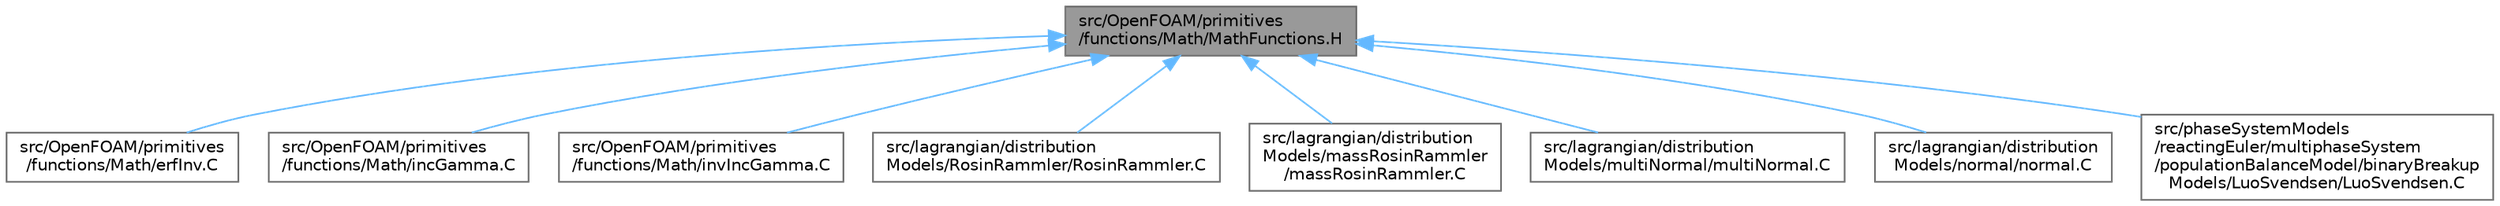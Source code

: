 digraph "src/OpenFOAM/primitives/functions/Math/MathFunctions.H"
{
 // LATEX_PDF_SIZE
  bgcolor="transparent";
  edge [fontname=Helvetica,fontsize=10,labelfontname=Helvetica,labelfontsize=10];
  node [fontname=Helvetica,fontsize=10,shape=box,height=0.2,width=0.4];
  Node1 [id="Node000001",label="src/OpenFOAM/primitives\l/functions/Math/MathFunctions.H",height=0.2,width=0.4,color="gray40", fillcolor="grey60", style="filled", fontcolor="black",tooltip=" "];
  Node1 -> Node2 [id="edge1_Node000001_Node000002",dir="back",color="steelblue1",style="solid",tooltip=" "];
  Node2 [id="Node000002",label="src/OpenFOAM/primitives\l/functions/Math/erfInv.C",height=0.2,width=0.4,color="grey40", fillcolor="white", style="filled",URL="$erfInv_8C.html",tooltip=" "];
  Node1 -> Node3 [id="edge2_Node000001_Node000003",dir="back",color="steelblue1",style="solid",tooltip=" "];
  Node3 [id="Node000003",label="src/OpenFOAM/primitives\l/functions/Math/incGamma.C",height=0.2,width=0.4,color="grey40", fillcolor="white", style="filled",URL="$incGamma_8C.html",tooltip="Implementation of the incomplete gamma functions."];
  Node1 -> Node4 [id="edge3_Node000001_Node000004",dir="back",color="steelblue1",style="solid",tooltip=" "];
  Node4 [id="Node000004",label="src/OpenFOAM/primitives\l/functions/Math/invIncGamma.C",height=0.2,width=0.4,color="grey40", fillcolor="white", style="filled",URL="$invIncGamma_8C.html",tooltip="Implementation of the inverse incomplete gamma function."];
  Node1 -> Node5 [id="edge4_Node000001_Node000005",dir="back",color="steelblue1",style="solid",tooltip=" "];
  Node5 [id="Node000005",label="src/lagrangian/distribution\lModels/RosinRammler/RosinRammler.C",height=0.2,width=0.4,color="grey40", fillcolor="white", style="filled",URL="$RosinRammler_8C.html",tooltip=" "];
  Node1 -> Node6 [id="edge5_Node000001_Node000006",dir="back",color="steelblue1",style="solid",tooltip=" "];
  Node6 [id="Node000006",label="src/lagrangian/distribution\lModels/massRosinRammler\l/massRosinRammler.C",height=0.2,width=0.4,color="grey40", fillcolor="white", style="filled",URL="$massRosinRammler_8C.html",tooltip=" "];
  Node1 -> Node7 [id="edge6_Node000001_Node000007",dir="back",color="steelblue1",style="solid",tooltip=" "];
  Node7 [id="Node000007",label="src/lagrangian/distribution\lModels/multiNormal/multiNormal.C",height=0.2,width=0.4,color="grey40", fillcolor="white", style="filled",URL="$multiNormal_8C.html",tooltip=" "];
  Node1 -> Node8 [id="edge7_Node000001_Node000008",dir="back",color="steelblue1",style="solid",tooltip=" "];
  Node8 [id="Node000008",label="src/lagrangian/distribution\lModels/normal/normal.C",height=0.2,width=0.4,color="grey40", fillcolor="white", style="filled",URL="$normal_8C.html",tooltip=" "];
  Node1 -> Node9 [id="edge8_Node000001_Node000009",dir="back",color="steelblue1",style="solid",tooltip=" "];
  Node9 [id="Node000009",label="src/phaseSystemModels\l/reactingEuler/multiphaseSystem\l/populationBalanceModel/binaryBreakup\lModels/LuoSvendsen/LuoSvendsen.C",height=0.2,width=0.4,color="grey40", fillcolor="white", style="filled",URL="$LuoSvendsen_8C.html",tooltip=" "];
}
